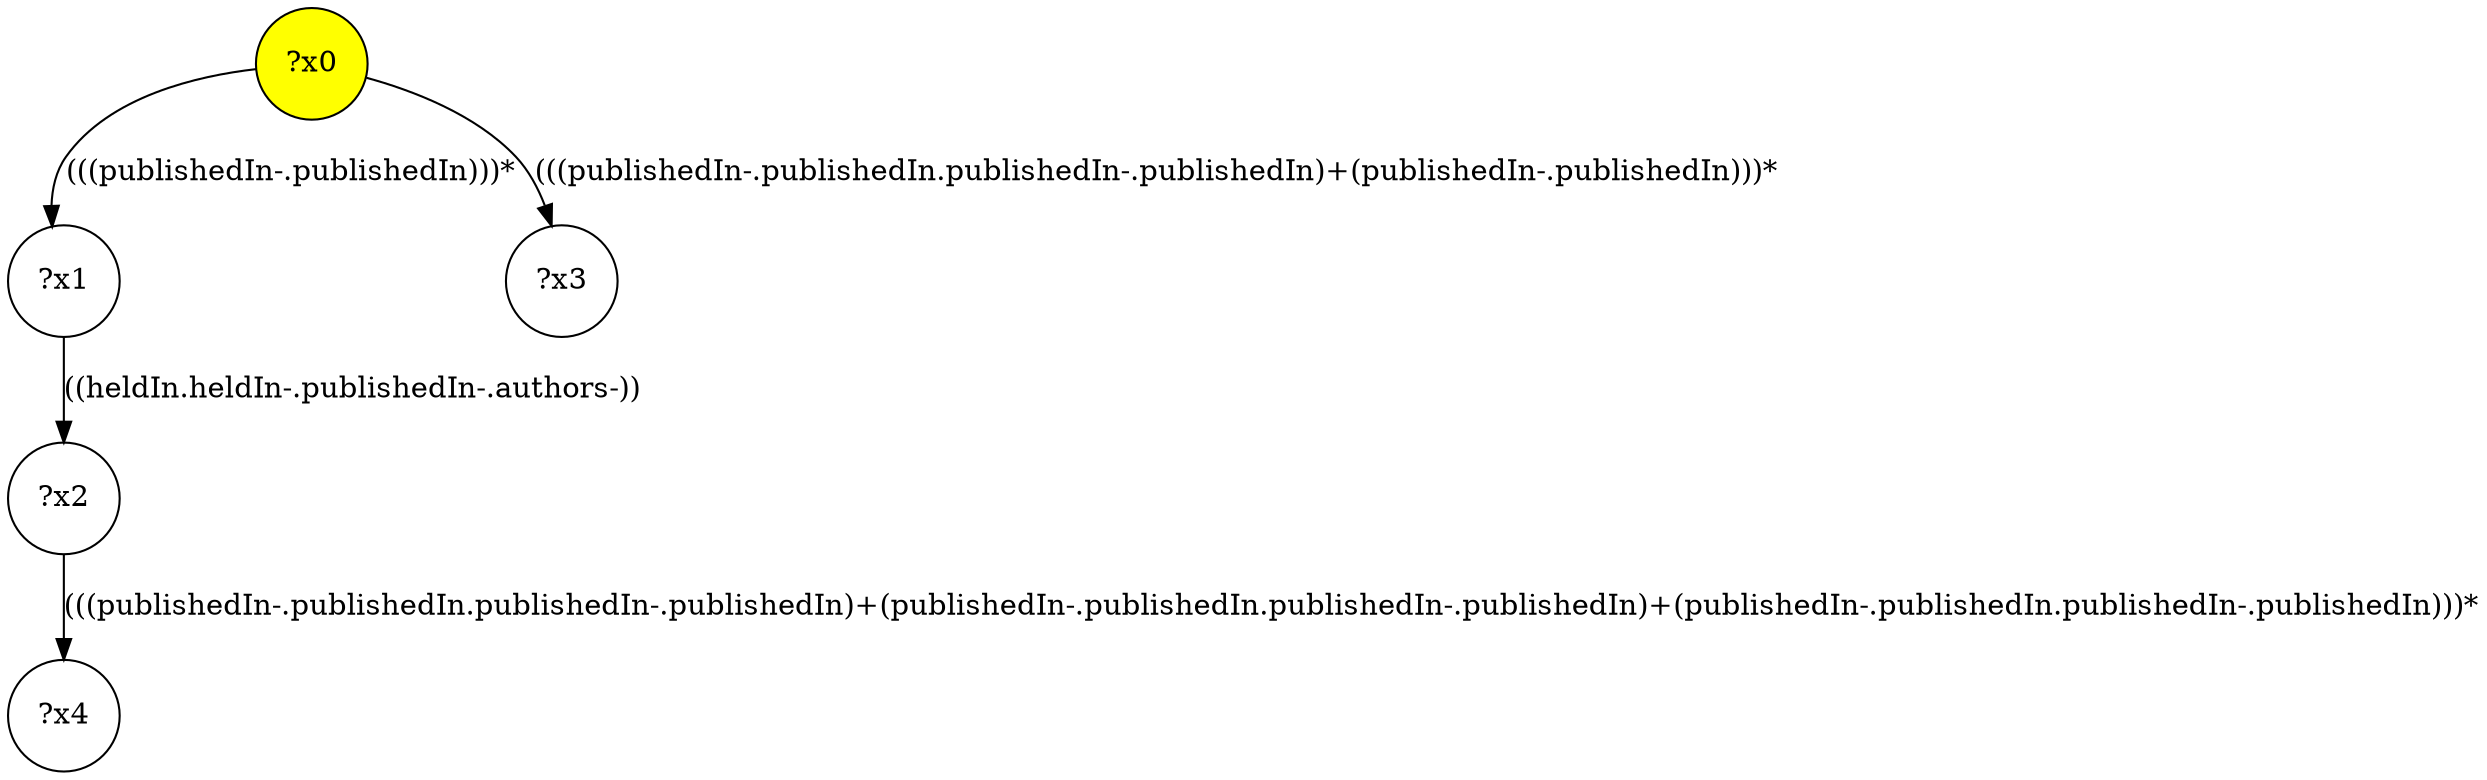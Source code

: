 digraph g {
	x0 [fillcolor="yellow", style="filled," shape=circle, label="?x0"];
	x1 [shape=circle, label="?x1"];
	x0 -> x1 [label="(((publishedIn-.publishedIn)))*"];
	x2 [shape=circle, label="?x2"];
	x1 -> x2 [label="((heldIn.heldIn-.publishedIn-.authors-))"];
	x3 [shape=circle, label="?x3"];
	x0 -> x3 [label="(((publishedIn-.publishedIn.publishedIn-.publishedIn)+(publishedIn-.publishedIn)))*"];
	x4 [shape=circle, label="?x4"];
	x2 -> x4 [label="(((publishedIn-.publishedIn.publishedIn-.publishedIn)+(publishedIn-.publishedIn.publishedIn-.publishedIn)+(publishedIn-.publishedIn.publishedIn-.publishedIn)))*"];
}
